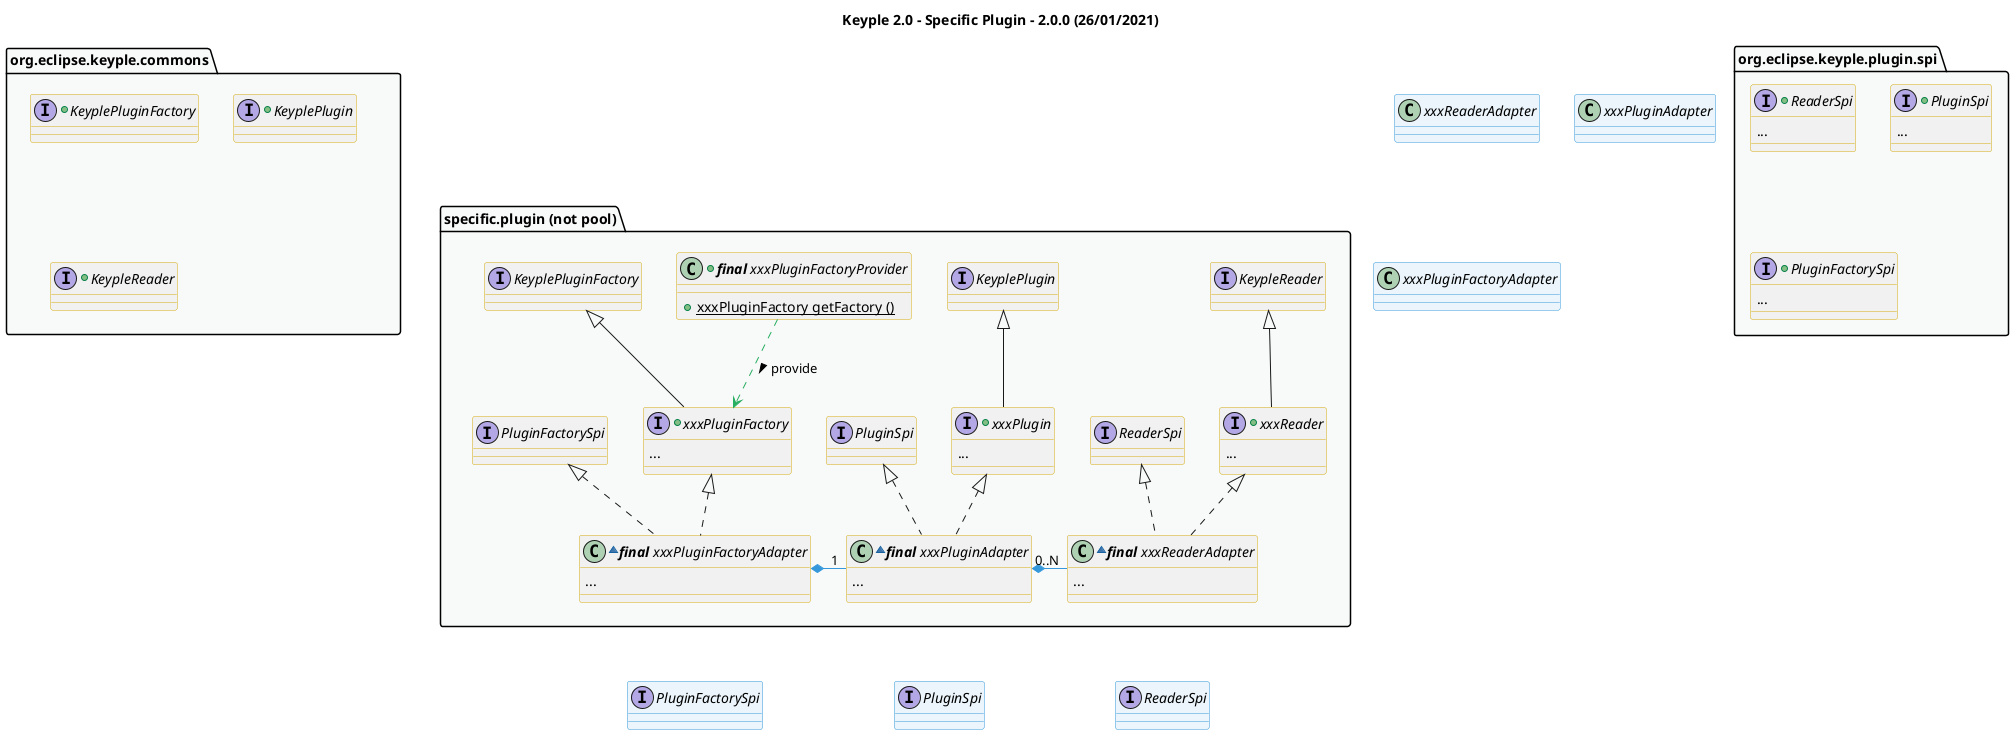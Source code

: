 @startuml
title
    Keyple 2.0 - Specific Plugin - 2.0.0 (26/01/2021)
end title

' == THEME ==

'Couleurs issues de : https://htmlcolorcodes.com/fr/tableau-de-couleur/tableau-de-couleur-design-plat/
!define C_GREY1 F8F9F9
!define C_GREY2 F2F3F4
!define C_GREY3 E5E7E9
!define C_GREY4 D7DBDD
!define C_GREY5 CACFD2
!define C_GREY6 BDC3C7
!define C_LINK 3498DB
!define C_USE 27AE60

skinparam Shadowing false
skinparam ClassFontStyle italic
skinparam ClassBorderColor #D4AC0D
skinparam stereotypeABorderColor #A9DCDF
skinparam stereotypeIBorderColor #B4A7E5
skinparam stereotypeCBorderColor #ADD1B2
skinparam stereotypeEBorderColor #EB93DF
' Red
skinparam ClassBackgroundColor<<red>> #FDEDEC
skinparam ClassBorderColor<<red>> #E74C3C
hide <<red>> stereotype
' Purple
skinparam ClassBackgroundColor<<purple>> #F4ECF7
skinparam ClassBorderColor<<purple>> #8E44AD
hide <<purple>> stereotype
' blue
skinparam ClassBackgroundColor<<blue>> #EBF5FB
skinparam ClassBorderColor<<blue>> #3498DB
hide <<blue>> stereotype
' Green
skinparam ClassBackgroundColor<<green>> #E9F7EF
skinparam ClassBorderColor<<green>> #27AE60
hide <<green>> stereotype
' Grey
skinparam ClassBackgroundColor<<grey>> #EAECEE
skinparam ClassBorderColor<<grey>> #2C3E50
hide <<grey>> stereotype

' == CONTENT ==

package "org.eclipse.keyple.commons" as commonsApi {
    +interface KeyplePluginFactory {
    }
    +interface KeyplePlugin {
    }
    +interface KeypleReader {
    }
}

package "org.eclipse.keyple.plugin.spi" as pluginSpi {
    +interface ReaderSpi {
        ...
    }
    +interface PluginSpi {
        ...
    }
    +interface PluginFactorySpi {
        ...
    }
}

package "specific.plugin (not pool)" as specificPluginApi {
    +class "**final** xxxPluginFactoryProvider" as xxxPluginFactoryProvider {
        +{static} xxxPluginFactory getFactory ()
    }
    +interface xxxPluginFactory extends KeyplePluginFactory {
        ...
    }
    +interface xxxPlugin extends KeyplePlugin {
        ...
    }
    +interface xxxReader extends KeypleReader {
        ...
    }
    ' Adapters
    ~class "**final** xxxPluginFactoryAdapter" as xxxPluginFactoryAdapter implements xxxPluginFactory, PluginFactorySpi {
        ...
    }
    ~class "**final** xxxPluginAdapter" as xxxPluginAdapter implements xxxPlugin, PluginSpi {
        ...
    }
    ~class "**final** xxxReaderAdapter" as xxxReaderAdapter implements xxxReader, ReaderSpi {
        ...
    }
}

' Associations

xxxPluginFactoryProvider ..> xxxPluginFactory #C_USE : provide >
xxxPluginFactoryAdapter *- "1" xxxPluginAdapter #C_LINK
xxxPluginAdapter *- "0..N" xxxReaderAdapter #C_LINK

' == LAYOUT ==

commonsApi -[hidden]- specificPluginApi
xxxReaderAdapter -[hidden]- ReaderSpi
xxxPluginAdapter -[hidden]- PluginSpi
xxxPluginFactoryAdapter -[hidden]- PluginFactorySpi

' == STYLE ==

package commonsApi #C_GREY1 {}
package pluginSpi #C_GREY1 {}
package specificPluginApi #C_GREY1 {}

class xxxReaderAdapter <<blue>>
class xxxPluginAdapter <<blue>>
class xxxPluginFactoryAdapter <<blue>>
interface ReaderSpi <<blue>>
interface PluginSpi <<blue>>
interface PluginFactorySpi <<blue>>

@enduml